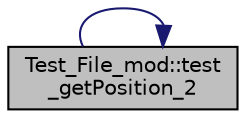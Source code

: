 digraph "Test_File_mod::test_getPosition_2"
{
 // LATEX_PDF_SIZE
  edge [fontname="Helvetica",fontsize="10",labelfontname="Helvetica",labelfontsize="10"];
  node [fontname="Helvetica",fontsize="10",shape=record];
  rankdir="LR";
  Node1 [label="Test_File_mod::test\l_getPosition_2",height=0.2,width=0.4,color="black", fillcolor="grey75", style="filled", fontcolor="black",tooltip="At least one of the two identifiers (unit or file) must be present."];
  Node1 -> Node1 [color="midnightblue",fontsize="10",style="solid",fontname="Helvetica"];
}
